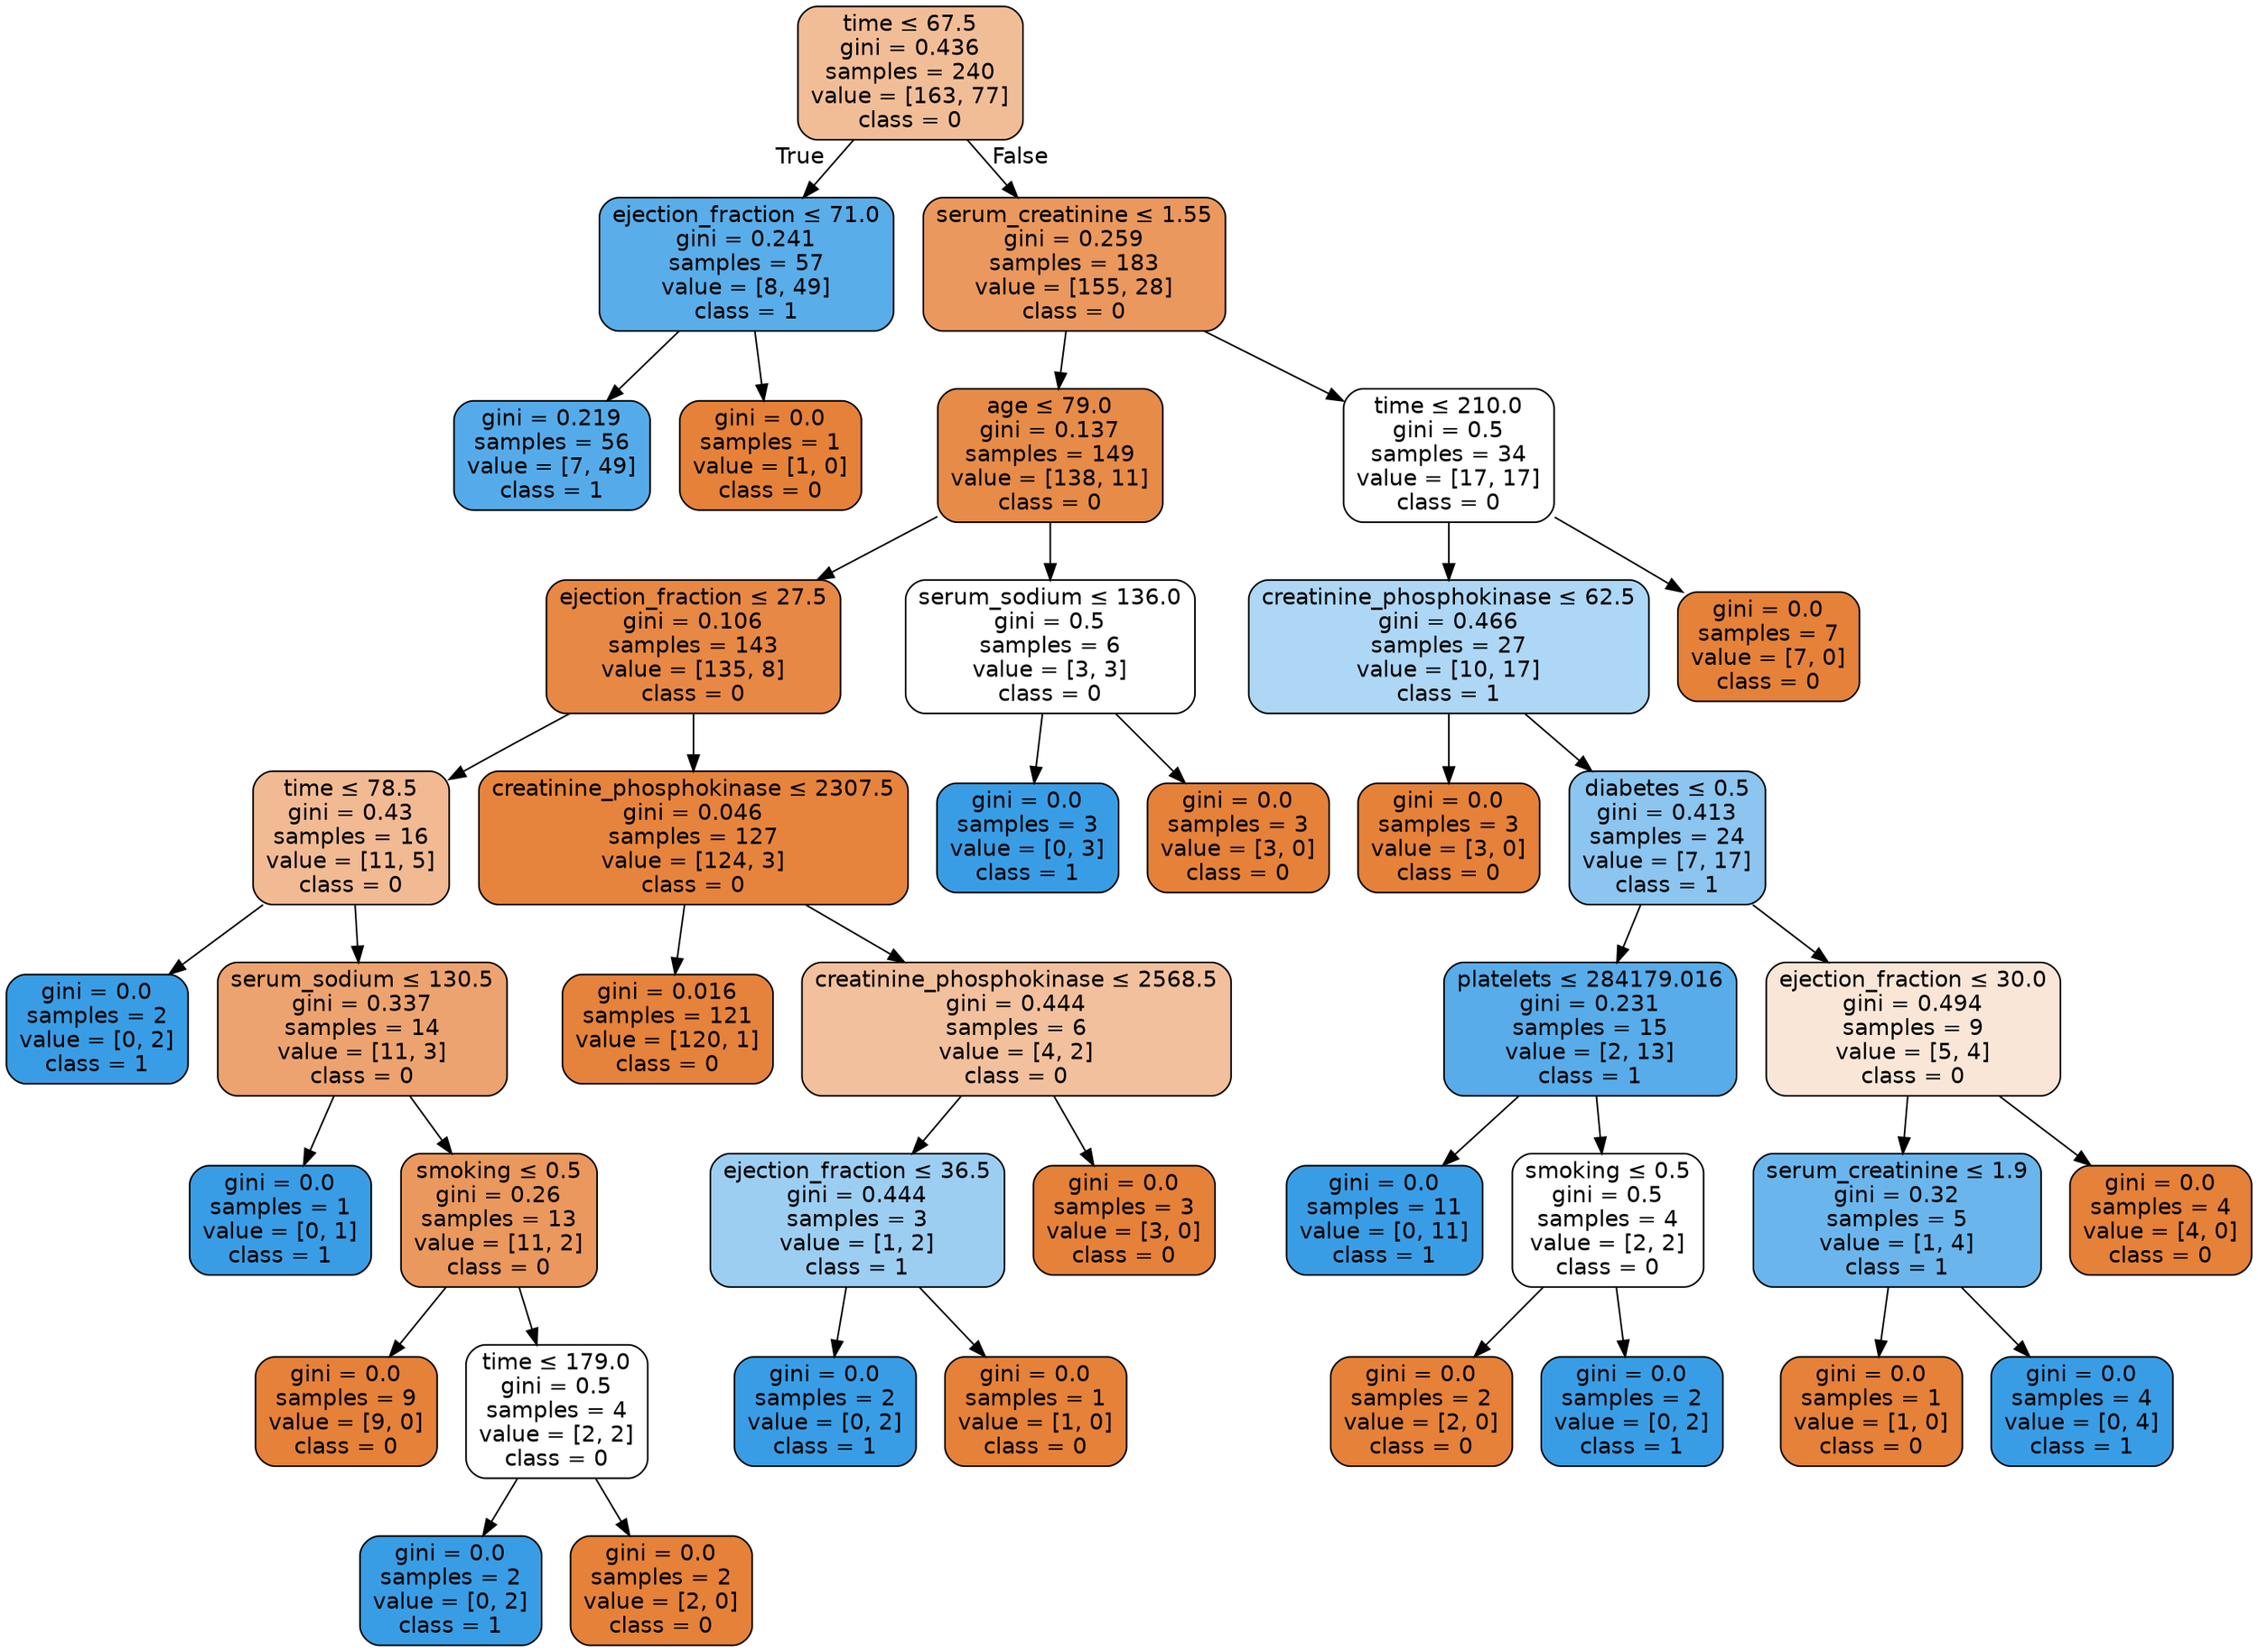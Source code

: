 digraph Tree {
node [shape=box, style="filled, rounded", color="black", fontname=helvetica] ;
edge [fontname=helvetica] ;
0 [label=<time &le; 67.5<br/>gini = 0.436<br/>samples = 240<br/>value = [163, 77]<br/>class = 0>, fillcolor="#f1bd97"] ;
1 [label=<ejection_fraction &le; 71.0<br/>gini = 0.241<br/>samples = 57<br/>value = [8, 49]<br/>class = 1>, fillcolor="#59ade9"] ;
0 -> 1 [labeldistance=2.5, labelangle=45, headlabel="True"] ;
2 [label=<gini = 0.219<br/>samples = 56<br/>value = [7, 49]<br/>class = 1>, fillcolor="#55abe9"] ;
1 -> 2 ;
3 [label=<gini = 0.0<br/>samples = 1<br/>value = [1, 0]<br/>class = 0>, fillcolor="#e58139"] ;
1 -> 3 ;
4 [label=<serum_creatinine &le; 1.55<br/>gini = 0.259<br/>samples = 183<br/>value = [155, 28]<br/>class = 0>, fillcolor="#ea985d"] ;
0 -> 4 [labeldistance=2.5, labelangle=-45, headlabel="False"] ;
5 [label=<age &le; 79.0<br/>gini = 0.137<br/>samples = 149<br/>value = [138, 11]<br/>class = 0>, fillcolor="#e78b49"] ;
4 -> 5 ;
6 [label=<ejection_fraction &le; 27.5<br/>gini = 0.106<br/>samples = 143<br/>value = [135, 8]<br/>class = 0>, fillcolor="#e78845"] ;
5 -> 6 ;
7 [label=<time &le; 78.5<br/>gini = 0.43<br/>samples = 16<br/>value = [11, 5]<br/>class = 0>, fillcolor="#f1ba93"] ;
6 -> 7 ;
8 [label=<gini = 0.0<br/>samples = 2<br/>value = [0, 2]<br/>class = 1>, fillcolor="#399de5"] ;
7 -> 8 ;
9 [label=<serum_sodium &le; 130.5<br/>gini = 0.337<br/>samples = 14<br/>value = [11, 3]<br/>class = 0>, fillcolor="#eca36f"] ;
7 -> 9 ;
10 [label=<gini = 0.0<br/>samples = 1<br/>value = [0, 1]<br/>class = 1>, fillcolor="#399de5"] ;
9 -> 10 ;
11 [label=<smoking &le; 0.5<br/>gini = 0.26<br/>samples = 13<br/>value = [11, 2]<br/>class = 0>, fillcolor="#ea985d"] ;
9 -> 11 ;
12 [label=<gini = 0.0<br/>samples = 9<br/>value = [9, 0]<br/>class = 0>, fillcolor="#e58139"] ;
11 -> 12 ;
13 [label=<time &le; 179.0<br/>gini = 0.5<br/>samples = 4<br/>value = [2, 2]<br/>class = 0>, fillcolor="#ffffff"] ;
11 -> 13 ;
14 [label=<gini = 0.0<br/>samples = 2<br/>value = [0, 2]<br/>class = 1>, fillcolor="#399de5"] ;
13 -> 14 ;
15 [label=<gini = 0.0<br/>samples = 2<br/>value = [2, 0]<br/>class = 0>, fillcolor="#e58139"] ;
13 -> 15 ;
16 [label=<creatinine_phosphokinase &le; 2307.5<br/>gini = 0.046<br/>samples = 127<br/>value = [124, 3]<br/>class = 0>, fillcolor="#e6843e"] ;
6 -> 16 ;
17 [label=<gini = 0.016<br/>samples = 121<br/>value = [120, 1]<br/>class = 0>, fillcolor="#e5823b"] ;
16 -> 17 ;
18 [label=<creatinine_phosphokinase &le; 2568.5<br/>gini = 0.444<br/>samples = 6<br/>value = [4, 2]<br/>class = 0>, fillcolor="#f2c09c"] ;
16 -> 18 ;
19 [label=<ejection_fraction &le; 36.5<br/>gini = 0.444<br/>samples = 3<br/>value = [1, 2]<br/>class = 1>, fillcolor="#9ccef2"] ;
18 -> 19 ;
20 [label=<gini = 0.0<br/>samples = 2<br/>value = [0, 2]<br/>class = 1>, fillcolor="#399de5"] ;
19 -> 20 ;
21 [label=<gini = 0.0<br/>samples = 1<br/>value = [1, 0]<br/>class = 0>, fillcolor="#e58139"] ;
19 -> 21 ;
22 [label=<gini = 0.0<br/>samples = 3<br/>value = [3, 0]<br/>class = 0>, fillcolor="#e58139"] ;
18 -> 22 ;
23 [label=<serum_sodium &le; 136.0<br/>gini = 0.5<br/>samples = 6<br/>value = [3, 3]<br/>class = 0>, fillcolor="#ffffff"] ;
5 -> 23 ;
24 [label=<gini = 0.0<br/>samples = 3<br/>value = [0, 3]<br/>class = 1>, fillcolor="#399de5"] ;
23 -> 24 ;
25 [label=<gini = 0.0<br/>samples = 3<br/>value = [3, 0]<br/>class = 0>, fillcolor="#e58139"] ;
23 -> 25 ;
26 [label=<time &le; 210.0<br/>gini = 0.5<br/>samples = 34<br/>value = [17, 17]<br/>class = 0>, fillcolor="#ffffff"] ;
4 -> 26 ;
27 [label=<creatinine_phosphokinase &le; 62.5<br/>gini = 0.466<br/>samples = 27<br/>value = [10, 17]<br/>class = 1>, fillcolor="#add7f4"] ;
26 -> 27 ;
28 [label=<gini = 0.0<br/>samples = 3<br/>value = [3, 0]<br/>class = 0>, fillcolor="#e58139"] ;
27 -> 28 ;
29 [label=<diabetes &le; 0.5<br/>gini = 0.413<br/>samples = 24<br/>value = [7, 17]<br/>class = 1>, fillcolor="#8bc5f0"] ;
27 -> 29 ;
30 [label=<platelets &le; 284179.016<br/>gini = 0.231<br/>samples = 15<br/>value = [2, 13]<br/>class = 1>, fillcolor="#57ace9"] ;
29 -> 30 ;
31 [label=<gini = 0.0<br/>samples = 11<br/>value = [0, 11]<br/>class = 1>, fillcolor="#399de5"] ;
30 -> 31 ;
32 [label=<smoking &le; 0.5<br/>gini = 0.5<br/>samples = 4<br/>value = [2, 2]<br/>class = 0>, fillcolor="#ffffff"] ;
30 -> 32 ;
33 [label=<gini = 0.0<br/>samples = 2<br/>value = [2, 0]<br/>class = 0>, fillcolor="#e58139"] ;
32 -> 33 ;
34 [label=<gini = 0.0<br/>samples = 2<br/>value = [0, 2]<br/>class = 1>, fillcolor="#399de5"] ;
32 -> 34 ;
35 [label=<ejection_fraction &le; 30.0<br/>gini = 0.494<br/>samples = 9<br/>value = [5, 4]<br/>class = 0>, fillcolor="#fae6d7"] ;
29 -> 35 ;
36 [label=<serum_creatinine &le; 1.9<br/>gini = 0.32<br/>samples = 5<br/>value = [1, 4]<br/>class = 1>, fillcolor="#6ab6ec"] ;
35 -> 36 ;
37 [label=<gini = 0.0<br/>samples = 1<br/>value = [1, 0]<br/>class = 0>, fillcolor="#e58139"] ;
36 -> 37 ;
38 [label=<gini = 0.0<br/>samples = 4<br/>value = [0, 4]<br/>class = 1>, fillcolor="#399de5"] ;
36 -> 38 ;
39 [label=<gini = 0.0<br/>samples = 4<br/>value = [4, 0]<br/>class = 0>, fillcolor="#e58139"] ;
35 -> 39 ;
40 [label=<gini = 0.0<br/>samples = 7<br/>value = [7, 0]<br/>class = 0>, fillcolor="#e58139"] ;
26 -> 40 ;
}
